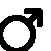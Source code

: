 u = 12pt;

prologues:=2;

path p;
p = (.5u,0)..(u,.5u)..(.5u,u)..(0,.5u)..cycle;


beginfig(1);
  pickup pencircle scaled 2pt;
  draw p;
  draw (.5u,.5u)--(1.2u,1.2u) cutbefore p;
  draw (1.2u,1.2u)--(.8u,1.2u);
  draw (1.2u,1.2u)--(1.2u,.8u);
endfig;

beginfig(2);
  pickup pencircle scaled 2pt;
  draw p;
  draw (.5u,0)--(.5u,-.5u);
  draw (.25u,-.25u)--(.75u,-.25u);
endfig;

end.